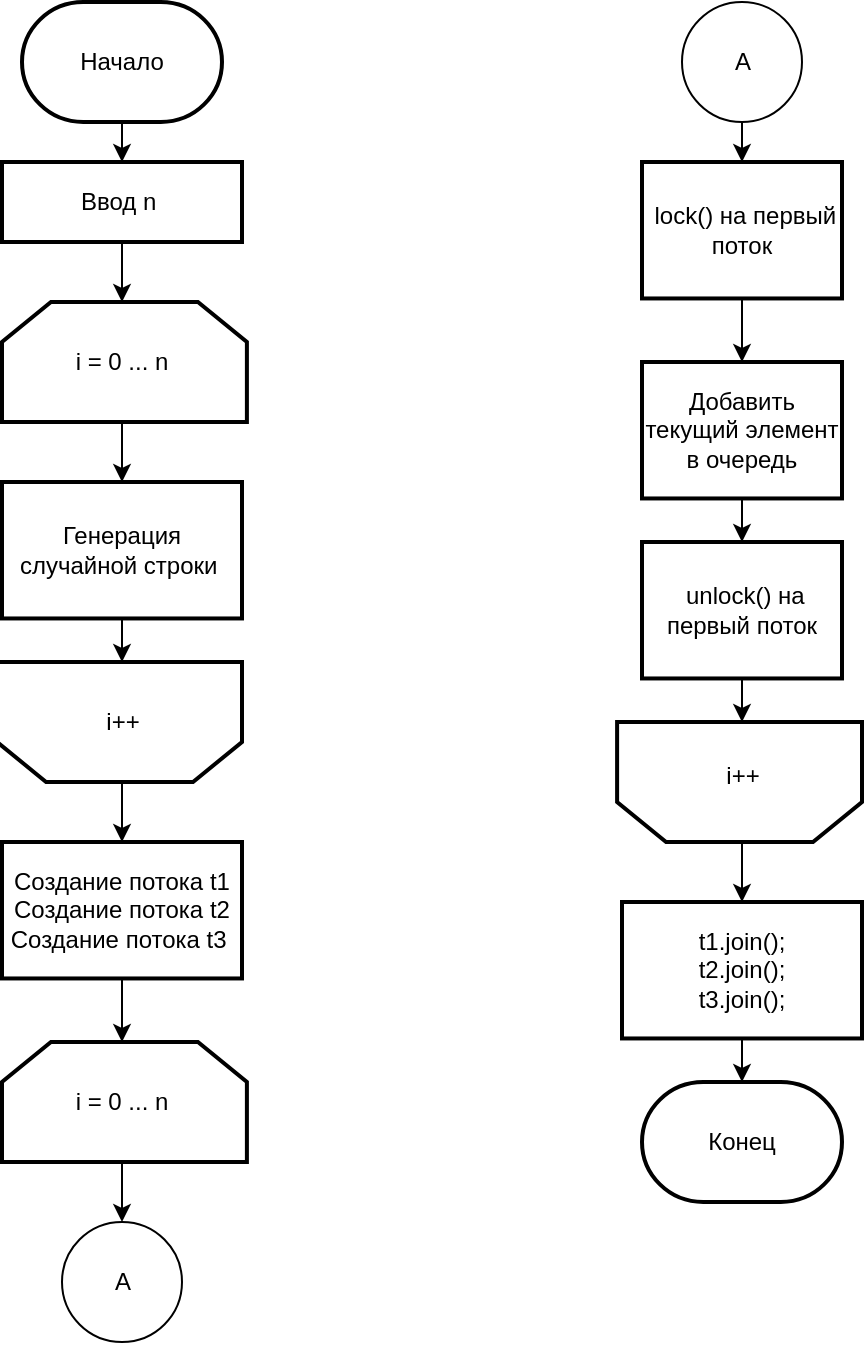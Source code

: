 <mxfile version="15.7.3" type="device"><diagram id="eglCG4b9qwoVD_D6tFe1" name="Page-1"><mxGraphModel dx="763" dy="707" grid="1" gridSize="10" guides="1" tooltips="1" connect="1" arrows="1" fold="1" page="1" pageScale="1" pageWidth="850" pageHeight="1100" math="0" shadow="0"><root><mxCell id="0"/><mxCell id="1" parent="0"/><mxCell id="CWXk0jE4bSrajIw5X6rG-3" style="edgeStyle=orthogonalEdgeStyle;rounded=0;orthogonalLoop=1;jettySize=auto;html=1;exitX=0.5;exitY=1;exitDx=0;exitDy=0;exitPerimeter=0;" parent="1" edge="1"><mxGeometry relative="1" as="geometry"><mxPoint x="280" y="90" as="sourcePoint"/><mxPoint x="280" y="110" as="targetPoint"/></mxGeometry></mxCell><mxCell id="CWXk0jE4bSrajIw5X6rG-10" style="edgeStyle=orthogonalEdgeStyle;rounded=0;orthogonalLoop=1;jettySize=auto;html=1;exitX=0.5;exitY=1;exitDx=0;exitDy=0;exitPerimeter=0;entryX=0.5;entryY=0;entryDx=0;entryDy=0;" parent="1" source="CWXk0jE4bSrajIw5X6rG-5" target="CWXk0jE4bSrajIw5X6rG-15" edge="1"><mxGeometry relative="1" as="geometry"><mxPoint x="280" y="300" as="targetPoint"/></mxGeometry></mxCell><mxCell id="CWXk0jE4bSrajIw5X6rG-5" value="i = 0 ... n" style="strokeWidth=2;html=1;shape=stencil(rZVNb4MwDIZ/DdcqEK2C48S6U9VLDzun1B1RIUFJ2m7/fi4uavnaCJ3EAb/G7xMHRwl4anNRQRAxJUoI+FsQRWutKxTWspQOQ3zNKbFkFF4oTGIKha0gc6SdhZFiVwBlrDP6CBe5dzcHqXIw5MpXAXvFb64PTzOtFJpIrWwr85BHMyEV1rIvMmOLF8J832KKKiSU4MC01Ht7m1p4n40Jp2G2vph2Lw30L8yHJyach1l5b1oXFE4kbXw7YgsWdVhJPBG29Yclc/vy38LmgM3oawjGU1TGDhpPdyI7fhp9UvvBJVbieoh7iSZd6jPc196d5tHWm/JCqofy+LnykLXrnzZY+hr8a7n38r13Pyu0hbHZRL3372t1ZGB4etAGfpmkgywKuhkGJ7RXXat0TdXCDw==);whiteSpace=wrap;rotation=0;direction=east;" parent="1" vertex="1"><mxGeometry x="220" y="180" width="120" height="60" as="geometry"/></mxCell><mxCell id="CWXk0jE4bSrajIw5X6rG-9" style="edgeStyle=orthogonalEdgeStyle;rounded=0;orthogonalLoop=1;jettySize=auto;html=1;exitX=0.5;exitY=1;exitDx=0;exitDy=0;entryX=0.5;entryY=0;entryDx=0;entryDy=0;entryPerimeter=0;" parent="1" source="CWXk0jE4bSrajIw5X6rG-8" target="CWXk0jE4bSrajIw5X6rG-5" edge="1"><mxGeometry relative="1" as="geometry"/></mxCell><mxCell id="CWXk0jE4bSrajIw5X6rG-8" value="&lt;span&gt;Ввод n&amp;nbsp;&lt;/span&gt;" style="rounded=0;whiteSpace=wrap;html=1;absoluteArcSize=1;arcSize=14;strokeWidth=2;" parent="1" vertex="1"><mxGeometry x="220" y="110" width="120" height="40" as="geometry"/></mxCell><mxCell id="CWXk0jE4bSrajIw5X6rG-17" style="edgeStyle=orthogonalEdgeStyle;rounded=0;orthogonalLoop=1;jettySize=auto;html=1;exitX=0.5;exitY=1;exitDx=0;exitDy=0;entryX=0.5;entryY=1;entryDx=0;entryDy=0;entryPerimeter=0;" parent="1" source="CWXk0jE4bSrajIw5X6rG-15" target="CWXk0jE4bSrajIw5X6rG-18" edge="1"><mxGeometry relative="1" as="geometry"><mxPoint x="280" y="400" as="targetPoint"/></mxGeometry></mxCell><mxCell id="CWXk0jE4bSrajIw5X6rG-15" value="Генерация случайной строки&amp;nbsp;" style="rounded=0;whiteSpace=wrap;html=1;absoluteArcSize=1;arcSize=14;strokeWidth=2;" parent="1" vertex="1"><mxGeometry x="220" y="270" width="120" height="68.23" as="geometry"/></mxCell><mxCell id="CWXk0jE4bSrajIw5X6rG-22" style="edgeStyle=orthogonalEdgeStyle;rounded=0;orthogonalLoop=1;jettySize=auto;html=1;exitX=0.5;exitY=0;exitDx=0;exitDy=0;exitPerimeter=0;entryX=0.5;entryY=0;entryDx=0;entryDy=0;" parent="1" source="CWXk0jE4bSrajIw5X6rG-18" target="CWXk0jE4bSrajIw5X6rG-21" edge="1"><mxGeometry relative="1" as="geometry"/></mxCell><mxCell id="CWXk0jE4bSrajIw5X6rG-18" value="" style="strokeWidth=2;html=1;shape=stencil(rZVNb4MwDIZ/DdcqEK2C48S6U9VLDzun1B1RIUFJ2m7/fi4uavnaCJ3EAb/G7xMHRwl4anNRQRAxJUoI+FsQRWutKxTWspQOQ3zNKbFkFF4oTGIKha0gc6SdhZFiVwBlrDP6CBe5dzcHqXIw5MpXAXvFb64PTzOtFJpIrWwr85BHMyEV1rIvMmOLF8J832KKKiSU4MC01Ht7m1p4n40Jp2G2vph2Lw30L8yHJyach1l5b1oXFE4kbXw7YgsWdVhJPBG29Yclc/vy38LmgM3oawjGU1TGDhpPdyI7fhp9UvvBJVbieoh7iSZd6jPc196d5tHWm/JCqofy+LnykLXrnzZY+hr8a7n38r13Pyu0hbHZRL3372t1ZGB4etAGfpmkgywKuhkGJ7RXXat0TdXCDw==);whiteSpace=wrap;rotation=-180;direction=east;" parent="1" vertex="1"><mxGeometry x="220" y="360" width="120" height="60" as="geometry"/></mxCell><mxCell id="CWXk0jE4bSrajIw5X6rG-20" value="i++" style="text;html=1;align=center;verticalAlign=middle;resizable=0;points=[];autosize=1;" parent="1" vertex="1"><mxGeometry x="265" y="380" width="30" height="20" as="geometry"/></mxCell><mxCell id="CWXk0jE4bSrajIw5X6rG-24" style="edgeStyle=orthogonalEdgeStyle;rounded=0;orthogonalLoop=1;jettySize=auto;html=1;exitX=0.5;exitY=1;exitDx=0;exitDy=0;" parent="1" source="CWXk0jE4bSrajIw5X6rG-21" target="CWXk0jE4bSrajIw5X6rG-23" edge="1"><mxGeometry relative="1" as="geometry"/></mxCell><mxCell id="CWXk0jE4bSrajIw5X6rG-21" value="&lt;span&gt;Создание потока t1&lt;/span&gt;&lt;br&gt;&lt;span&gt;Создание потока t2&lt;/span&gt;&lt;br&gt;&lt;span&gt;Создание потока t3&amp;nbsp;&lt;/span&gt;" style="rounded=0;whiteSpace=wrap;html=1;absoluteArcSize=1;arcSize=14;strokeWidth=2;" parent="1" vertex="1"><mxGeometry x="220" y="450" width="120" height="68.23" as="geometry"/></mxCell><mxCell id="CWXk0jE4bSrajIw5X6rG-26" style="edgeStyle=orthogonalEdgeStyle;rounded=0;orthogonalLoop=1;jettySize=auto;html=1;exitX=0.5;exitY=1;exitDx=0;exitDy=0;exitPerimeter=0;" parent="1" source="CWXk0jE4bSrajIw5X6rG-23" edge="1"><mxGeometry relative="1" as="geometry"><mxPoint x="280" y="640" as="targetPoint"/></mxGeometry></mxCell><mxCell id="CWXk0jE4bSrajIw5X6rG-23" value="i = 0 ... n" style="strokeWidth=2;html=1;shape=stencil(rZVNb4MwDIZ/DdcqEK2C48S6U9VLDzun1B1RIUFJ2m7/fi4uavnaCJ3EAb/G7xMHRwl4anNRQRAxJUoI+FsQRWutKxTWspQOQ3zNKbFkFF4oTGIKha0gc6SdhZFiVwBlrDP6CBe5dzcHqXIw5MpXAXvFb64PTzOtFJpIrWwr85BHMyEV1rIvMmOLF8J832KKKiSU4MC01Ht7m1p4n40Jp2G2vph2Lw30L8yHJyach1l5b1oXFE4kbXw7YgsWdVhJPBG29Yclc/vy38LmgM3oawjGU1TGDhpPdyI7fhp9UvvBJVbieoh7iSZd6jPc196d5tHWm/JCqofy+LnykLXrnzZY+hr8a7n38r13Pyu0hbHZRL3372t1ZGB4etAGfpmkgywKuhkGJ7RXXat0TdXCDw==);whiteSpace=wrap;rotation=0;direction=east;" parent="1" vertex="1"><mxGeometry x="220" y="550" width="120" height="60" as="geometry"/></mxCell><mxCell id="CWXk0jE4bSrajIw5X6rG-38" style="edgeStyle=orthogonalEdgeStyle;rounded=0;orthogonalLoop=1;jettySize=auto;html=1;exitX=0.5;exitY=1;exitDx=0;exitDy=0;" parent="1" source="CWXk0jE4bSrajIw5X6rG-39" edge="1"><mxGeometry relative="1" as="geometry"><mxPoint x="590" y="210" as="targetPoint"/></mxGeometry></mxCell><mxCell id="CWXk0jE4bSrajIw5X6rG-39" value="&amp;nbsp;lock() на первый поток" style="rounded=0;whiteSpace=wrap;html=1;absoluteArcSize=1;arcSize=14;strokeWidth=2;" parent="1" vertex="1"><mxGeometry x="540" y="110" width="100" height="68.23" as="geometry"/></mxCell><mxCell id="CWXk0jE4bSrajIw5X6rG-40" style="edgeStyle=orthogonalEdgeStyle;rounded=0;orthogonalLoop=1;jettySize=auto;html=1;exitX=0.5;exitY=1;exitDx=0;exitDy=0;entryX=0.5;entryY=0;entryDx=0;entryDy=0;" parent="1" source="CWXk0jE4bSrajIw5X6rG-41" target="CWXk0jE4bSrajIw5X6rG-43" edge="1"><mxGeometry relative="1" as="geometry"/></mxCell><mxCell id="CWXk0jE4bSrajIw5X6rG-41" value="Добавить текущий элемент в очередь" style="rounded=0;whiteSpace=wrap;html=1;absoluteArcSize=1;arcSize=14;strokeWidth=2;" parent="1" vertex="1"><mxGeometry x="540" y="210" width="100" height="68.23" as="geometry"/></mxCell><mxCell id="CWXk0jE4bSrajIw5X6rG-42" style="edgeStyle=orthogonalEdgeStyle;rounded=0;orthogonalLoop=1;jettySize=auto;html=1;exitX=0.5;exitY=1;exitDx=0;exitDy=0;entryX=0.5;entryY=1;entryDx=0;entryDy=0;entryPerimeter=0;" parent="1" source="CWXk0jE4bSrajIw5X6rG-43" target="CWXk0jE4bSrajIw5X6rG-45" edge="1"><mxGeometry relative="1" as="geometry"/></mxCell><mxCell id="CWXk0jE4bSrajIw5X6rG-43" value="&amp;nbsp;unlock() на первый поток" style="rounded=0;whiteSpace=wrap;html=1;absoluteArcSize=1;arcSize=14;strokeWidth=2;" parent="1" vertex="1"><mxGeometry x="540" y="300" width="100" height="68.23" as="geometry"/></mxCell><mxCell id="CWXk0jE4bSrajIw5X6rG-44" style="edgeStyle=orthogonalEdgeStyle;rounded=0;orthogonalLoop=1;jettySize=auto;html=1;exitX=0.5;exitY=0;exitDx=0;exitDy=0;exitPerimeter=0;" parent="1" source="CWXk0jE4bSrajIw5X6rG-45" target="CWXk0jE4bSrajIw5X6rG-47" edge="1"><mxGeometry relative="1" as="geometry"/></mxCell><mxCell id="CWXk0jE4bSrajIw5X6rG-45" value="" style="strokeWidth=2;html=1;shape=stencil(rZVNb4MwDIZ/DdcqEK2C48S6U9VLDzun1B1RIUFJ2m7/fi4uavnaCJ3EAb/G7xMHRwl4anNRQRAxJUoI+FsQRWutKxTWspQOQ3zNKbFkFF4oTGIKha0gc6SdhZFiVwBlrDP6CBe5dzcHqXIw5MpXAXvFb64PTzOtFJpIrWwr85BHMyEV1rIvMmOLF8J832KKKiSU4MC01Ht7m1p4n40Jp2G2vph2Lw30L8yHJyach1l5b1oXFE4kbXw7YgsWdVhJPBG29Yclc/vy38LmgM3oawjGU1TGDhpPdyI7fhp9UvvBJVbieoh7iSZd6jPc196d5tHWm/JCqofy+LnykLXrnzZY+hr8a7n38r13Pyu0hbHZRL3372t1ZGB4etAGfpmkgywKuhkGJ7RXXat0TdXCDw==);whiteSpace=wrap;rotation=-180;direction=east;" parent="1" vertex="1"><mxGeometry x="530" y="390" width="120" height="60" as="geometry"/></mxCell><mxCell id="CWXk0jE4bSrajIw5X6rG-46" value="i++" style="text;html=1;align=center;verticalAlign=middle;resizable=0;points=[];autosize=1;" parent="1" vertex="1"><mxGeometry x="575" y="407" width="30" height="20" as="geometry"/></mxCell><mxCell id="CWXk0jE4bSrajIw5X6rG-62" style="edgeStyle=orthogonalEdgeStyle;rounded=0;orthogonalLoop=1;jettySize=auto;html=1;exitX=0.5;exitY=1;exitDx=0;exitDy=0;entryX=0.5;entryY=0;entryDx=0;entryDy=0;" parent="1" source="CWXk0jE4bSrajIw5X6rG-47" edge="1"><mxGeometry relative="1" as="geometry"><mxPoint x="590" y="570" as="targetPoint"/></mxGeometry></mxCell><mxCell id="CWXk0jE4bSrajIw5X6rG-47" value="t1.join();&lt;br&gt;t2.join();&lt;br&gt;t3.join();" style="rounded=0;whiteSpace=wrap;html=1;absoluteArcSize=1;arcSize=14;strokeWidth=2;" parent="1" vertex="1"><mxGeometry x="530" y="480" width="120" height="68.23" as="geometry"/></mxCell><mxCell id="CWXk0jE4bSrajIw5X6rG-48" value="" style="verticalLabelPosition=bottom;verticalAlign=top;html=1;shape=mxgraph.flowchart.on-page_reference;" parent="1" vertex="1"><mxGeometry x="250" y="640" width="60" height="60" as="geometry"/></mxCell><mxCell id="CWXk0jE4bSrajIw5X6rG-51" value="A" style="text;html=1;align=center;verticalAlign=middle;resizable=0;points=[];autosize=1;" parent="1" vertex="1"><mxGeometry x="270" y="660" width="20" height="20" as="geometry"/></mxCell><mxCell id="CWXk0jE4bSrajIw5X6rG-54" style="edgeStyle=orthogonalEdgeStyle;rounded=0;orthogonalLoop=1;jettySize=auto;html=1;exitX=0.5;exitY=1;exitDx=0;exitDy=0;exitPerimeter=0;entryX=0.5;entryY=0;entryDx=0;entryDy=0;" parent="1" source="CWXk0jE4bSrajIw5X6rG-52" target="CWXk0jE4bSrajIw5X6rG-39" edge="1"><mxGeometry relative="1" as="geometry"/></mxCell><mxCell id="CWXk0jE4bSrajIw5X6rG-52" value="" style="verticalLabelPosition=bottom;verticalAlign=top;html=1;shape=mxgraph.flowchart.on-page_reference;" parent="1" vertex="1"><mxGeometry x="560" y="30" width="60" height="60" as="geometry"/></mxCell><mxCell id="CWXk0jE4bSrajIw5X6rG-53" value="A" style="text;html=1;align=center;verticalAlign=middle;resizable=0;points=[];autosize=1;" parent="1" vertex="1"><mxGeometry x="580" y="50" width="20" height="20" as="geometry"/></mxCell><mxCell id="CWXk0jE4bSrajIw5X6rG-56" value="Начало" style="strokeWidth=2;html=1;shape=mxgraph.flowchart.terminator;whiteSpace=wrap;rounded=0;" parent="1" vertex="1"><mxGeometry x="230" y="30" width="100" height="60" as="geometry"/></mxCell><mxCell id="CWXk0jE4bSrajIw5X6rG-57" value="Конец" style="strokeWidth=2;html=1;shape=mxgraph.flowchart.terminator;whiteSpace=wrap;rounded=0;" parent="1" vertex="1"><mxGeometry x="540" y="570" width="100" height="60" as="geometry"/></mxCell><mxCell id="CWXk0jE4bSrajIw5X6rG-60" style="edgeStyle=orthogonalEdgeStyle;rounded=0;orthogonalLoop=1;jettySize=auto;html=1;exitX=0.5;exitY=0;exitDx=0;exitDy=0;entryX=0.5;entryY=0;entryDx=0;entryDy=0;" parent="1" edge="1"><mxGeometry relative="1" as="geometry"><mxPoint x="590" y="570" as="sourcePoint"/><mxPoint x="590" y="570" as="targetPoint"/></mxGeometry></mxCell></root></mxGraphModel></diagram></mxfile>